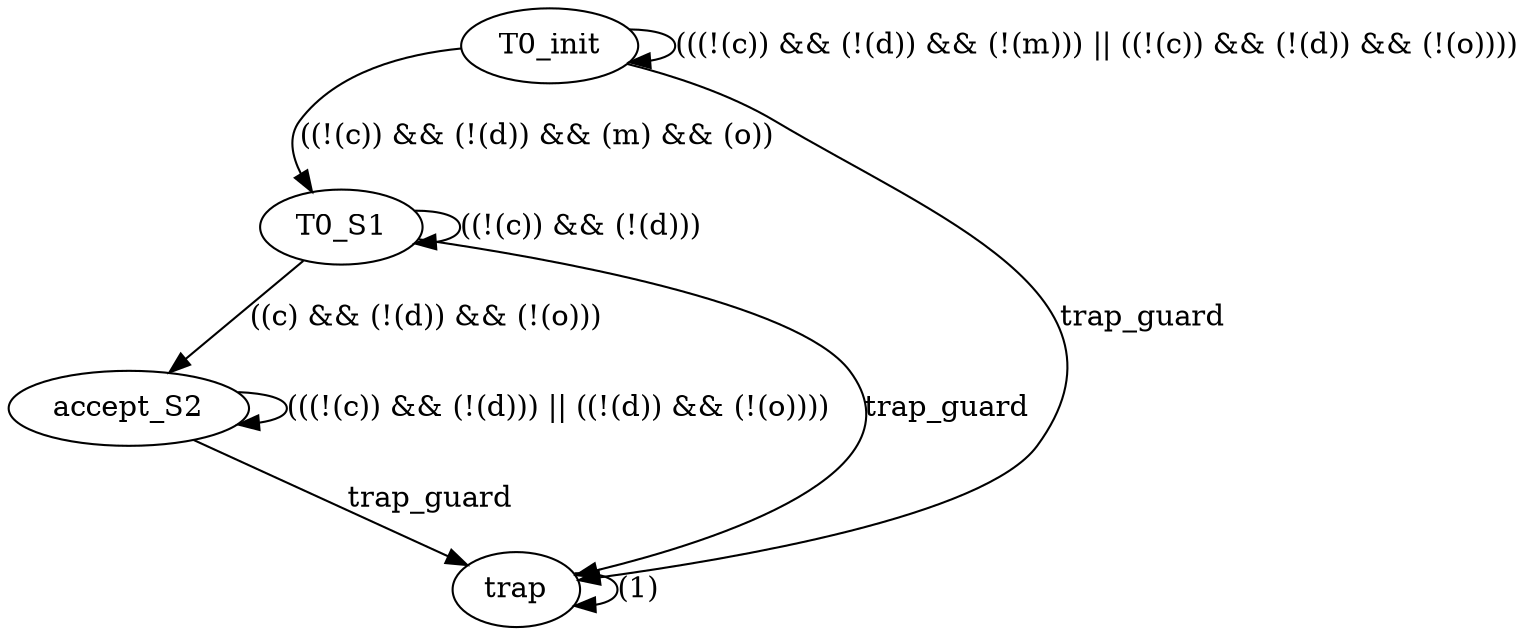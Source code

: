 digraph "" {
accept_S2;
T0_init;
T0_S1;
trap;
accept_S2 -> accept_S2  [guard="(((!(c)) && (!(d))) || ((!(d)) && (!(o))))", input="set([0, 1, 2, 3, 8, 10])", key=0, label="(((!(c)) && (!(d))) || ((!(d)) && (!(o))))", weight=0];
accept_S2 -> trap  [guard=trap_guard, input="set([4, 5, 6, 7, 9, 11, 12, 13, 14, 15])", key=0, label=trap_guard, weight=0];
T0_init -> T0_init  [guard="(((!(c)) && (!(d)) && (!(m))) || ((!(c)) && (!(d)) && (!(o))))", input="set([0, 8, 2])", key=0, label="(((!(c)) && (!(d)) && (!(m))) || ((!(c)) && (!(d)) && (!(o))))", weight=0];
T0_init -> T0_S1  [guard="((!(c)) && (!(d)) && (m) && (o))", input="set([10])", key=0, label="((!(c)) && (!(d)) && (m) && (o))", weight=0];
T0_init -> trap  [guard=trap_guard, input="set([1, 3, 4, 5, 6, 7, 9, 11, 12, 13, 14, 15])", key=0, label=trap_guard, weight=0];
T0_S1 -> accept_S2  [guard="((c) && (!(d)) && (!(o)))", input="set([1, 3])", key=0, label="((c) && (!(d)) && (!(o)))", weight=0];
T0_S1 -> T0_S1  [guard="((!(c)) && (!(d)))", input="set([0, 8, 2, 10])", key=0, label="((!(c)) && (!(d)))", weight=0];
T0_S1 -> trap  [guard=trap_guard, input="set([4, 5, 6, 7, 9, 11, 12, 13, 14, 15])", key=0, label=trap_guard, weight=0];
trap -> trap  [guard="(1)", input="set([0, 1, 2, 3, 4, 5, 6, 7, 8, 9, 10, 11, 12, 13, 14, 15])", key=0, label="(1)", weight=0];
}
